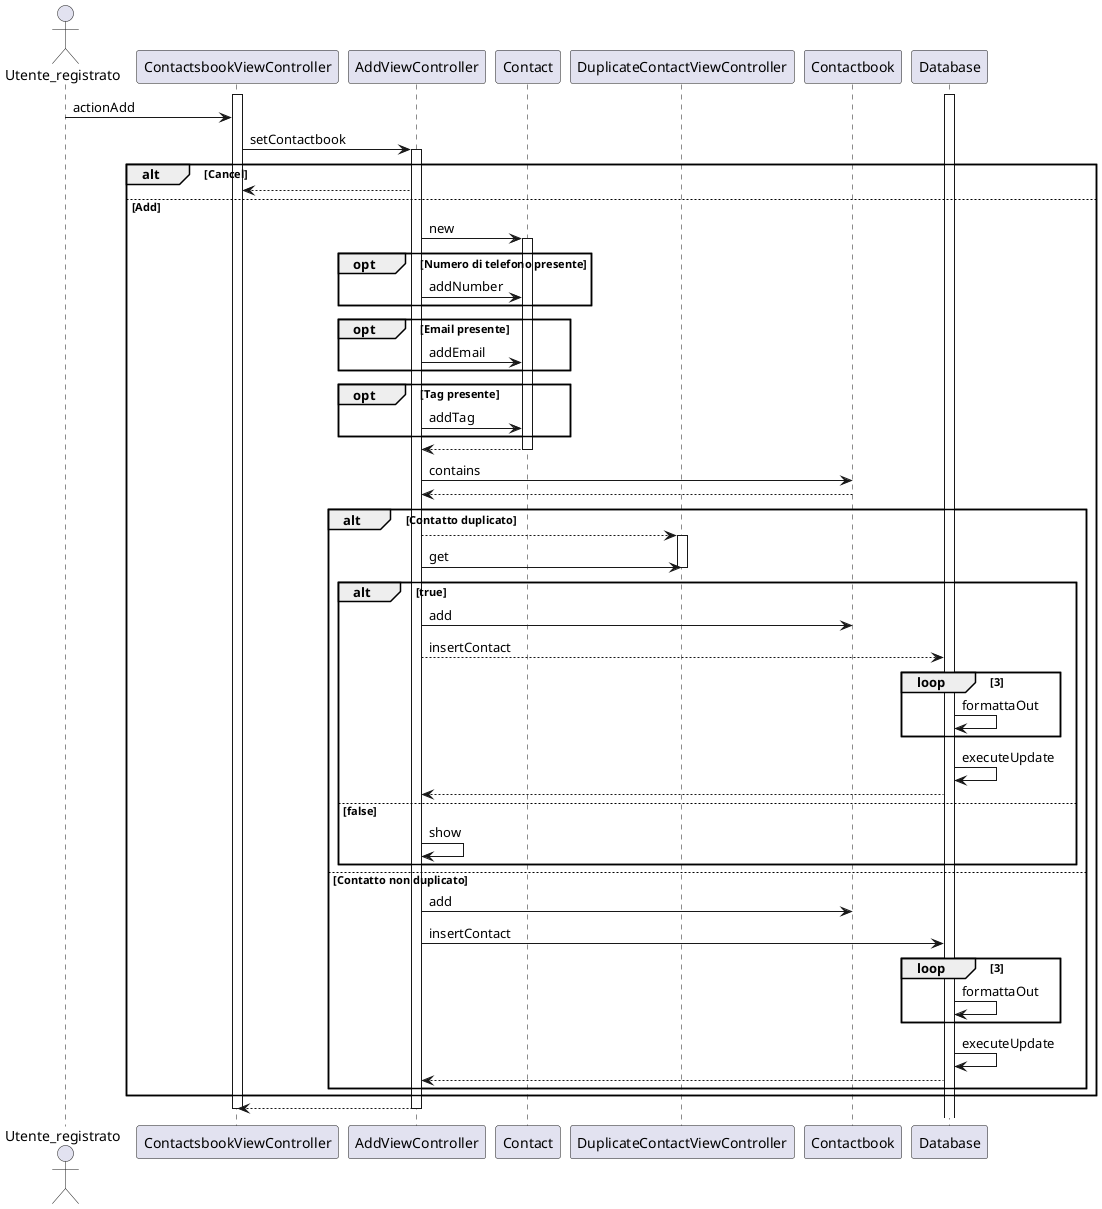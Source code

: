 @startuml
actor Utente_registrato
participant ContactsbookViewController
participant AddViewController
participant Contact
participant DuplicateContactViewController
participant Contactbook
participant Database

activate Database
activate ContactsbookViewController
Utente_registrato -> ContactsbookViewController: actionAdd
ContactsbookViewController->AddViewController: setContactbook
activate AddViewController
alt Cancel
    AddViewController-->ContactsbookViewController
else Add
    AddViewController -> Contact: new
    activate Contact
    opt Numero di telefono presente
        AddViewController -> Contact: addNumber
    end
    opt Email presente
        AddViewController -> Contact: addEmail
    end
    opt Tag presente
        AddViewController->Contact: addTag
    end
    Contact --> AddViewController
    deactivate Contact
    AddViewController->Contactbook: contains
    Contactbook-->AddViewController

    alt Contatto duplicato
        AddViewController --> DuplicateContactViewController
        activate DuplicateContactViewController
        AddViewController->DuplicateContactViewController:get
        deactivate DuplicateContactViewController 
            alt true
                AddViewController->Contactbook:add
                AddViewController-->Database: insertContact
                loop 3
                 Database -> Database: formattaOut
                end 
                Database -> Database: executeUpdate
                Database --> AddViewController
            else false
                AddViewController->AddViewController:show
            end
    else Contatto non duplicato
        AddViewController->Contactbook: add
        AddViewController -> Database: insertContact 

        loop 3
         Database -> Database: formattaOut
        end 
        Database -> Database: executeUpdate
        Database --> AddViewController
    end
end
deactivate Contact
AddViewController-->ContactsbookViewController
deactivate AddViewController
deactivate ContactsbookViewController
@enduml 